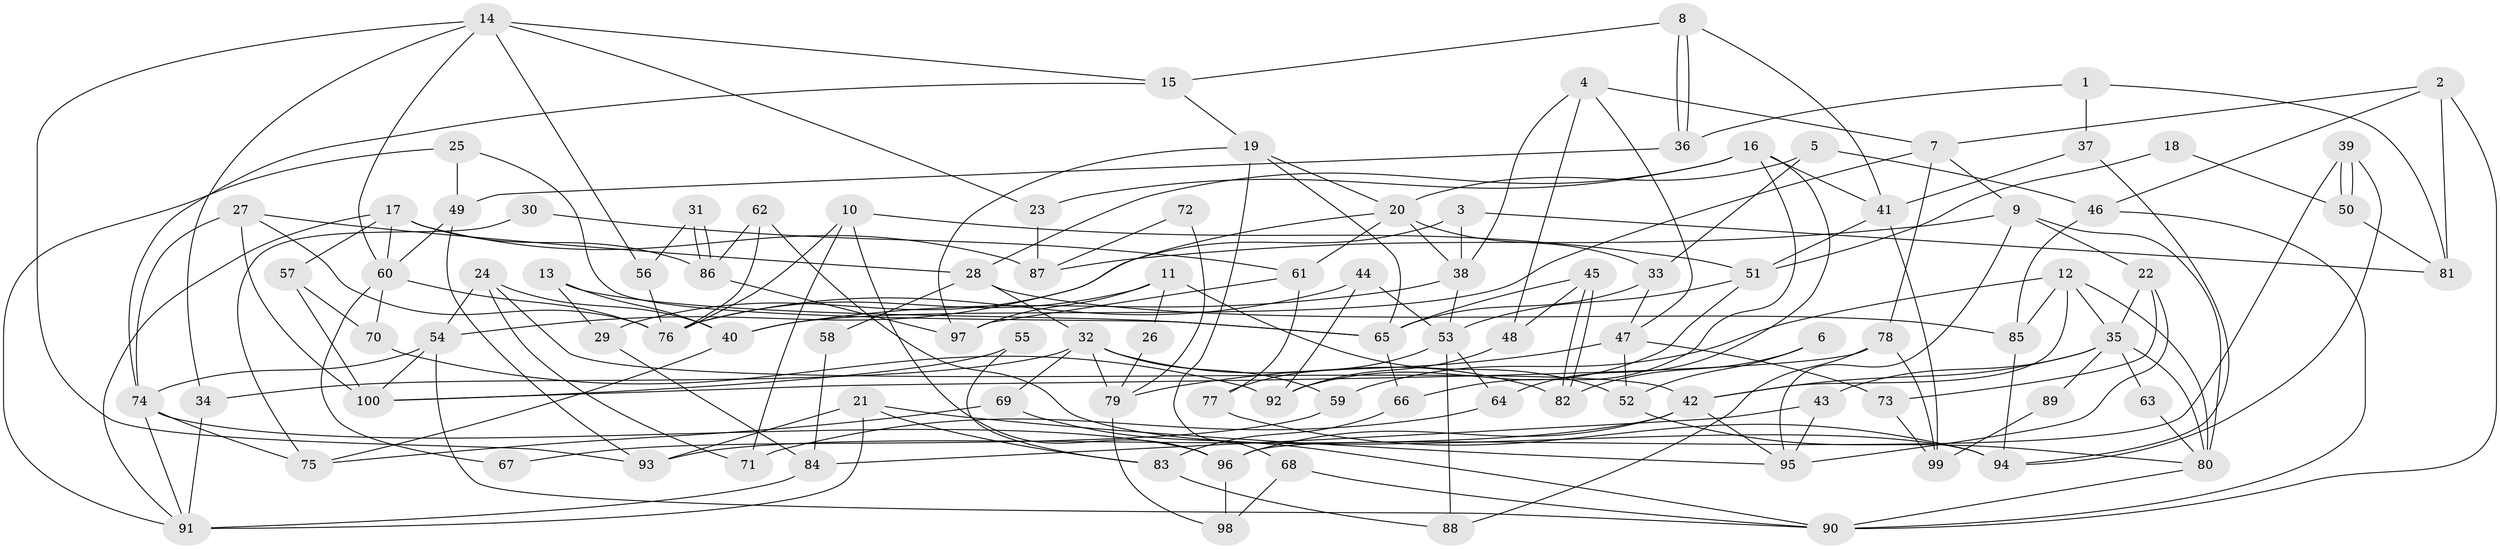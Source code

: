 // Generated by graph-tools (version 1.1) at 2025/49/03/09/25 04:49:51]
// undirected, 100 vertices, 200 edges
graph export_dot {
graph [start="1"]
  node [color=gray90,style=filled];
  1;
  2;
  3;
  4;
  5;
  6;
  7;
  8;
  9;
  10;
  11;
  12;
  13;
  14;
  15;
  16;
  17;
  18;
  19;
  20;
  21;
  22;
  23;
  24;
  25;
  26;
  27;
  28;
  29;
  30;
  31;
  32;
  33;
  34;
  35;
  36;
  37;
  38;
  39;
  40;
  41;
  42;
  43;
  44;
  45;
  46;
  47;
  48;
  49;
  50;
  51;
  52;
  53;
  54;
  55;
  56;
  57;
  58;
  59;
  60;
  61;
  62;
  63;
  64;
  65;
  66;
  67;
  68;
  69;
  70;
  71;
  72;
  73;
  74;
  75;
  76;
  77;
  78;
  79;
  80;
  81;
  82;
  83;
  84;
  85;
  86;
  87;
  88;
  89;
  90;
  91;
  92;
  93;
  94;
  95;
  96;
  97;
  98;
  99;
  100;
  1 -- 36;
  1 -- 37;
  1 -- 81;
  2 -- 90;
  2 -- 7;
  2 -- 46;
  2 -- 81;
  3 -- 81;
  3 -- 38;
  3 -- 54;
  4 -- 47;
  4 -- 38;
  4 -- 7;
  4 -- 48;
  5 -- 33;
  5 -- 20;
  5 -- 46;
  6 -- 52;
  6 -- 82;
  7 -- 78;
  7 -- 9;
  7 -- 40;
  8 -- 15;
  8 -- 36;
  8 -- 36;
  8 -- 41;
  9 -- 87;
  9 -- 22;
  9 -- 80;
  9 -- 95;
  10 -- 71;
  10 -- 76;
  10 -- 51;
  10 -- 96;
  11 -- 76;
  11 -- 52;
  11 -- 26;
  11 -- 97;
  12 -- 80;
  12 -- 42;
  12 -- 35;
  12 -- 59;
  12 -- 85;
  13 -- 65;
  13 -- 40;
  13 -- 29;
  14 -- 34;
  14 -- 60;
  14 -- 15;
  14 -- 23;
  14 -- 56;
  14 -- 93;
  15 -- 74;
  15 -- 19;
  16 -- 28;
  16 -- 41;
  16 -- 23;
  16 -- 64;
  16 -- 66;
  17 -- 86;
  17 -- 60;
  17 -- 57;
  17 -- 87;
  17 -- 91;
  18 -- 50;
  18 -- 51;
  19 -- 97;
  19 -- 20;
  19 -- 65;
  19 -- 68;
  20 -- 29;
  20 -- 33;
  20 -- 38;
  20 -- 61;
  21 -- 95;
  21 -- 93;
  21 -- 83;
  21 -- 91;
  22 -- 35;
  22 -- 73;
  22 -- 95;
  23 -- 87;
  24 -- 54;
  24 -- 42;
  24 -- 40;
  24 -- 71;
  25 -- 65;
  25 -- 91;
  25 -- 49;
  26 -- 79;
  27 -- 74;
  27 -- 76;
  27 -- 28;
  27 -- 100;
  28 -- 85;
  28 -- 32;
  28 -- 58;
  29 -- 84;
  30 -- 75;
  30 -- 61;
  31 -- 56;
  31 -- 86;
  31 -- 86;
  32 -- 69;
  32 -- 34;
  32 -- 59;
  32 -- 79;
  32 -- 82;
  33 -- 65;
  33 -- 47;
  34 -- 91;
  35 -- 42;
  35 -- 43;
  35 -- 63;
  35 -- 80;
  35 -- 89;
  36 -- 49;
  37 -- 94;
  37 -- 41;
  38 -- 40;
  38 -- 53;
  39 -- 50;
  39 -- 50;
  39 -- 96;
  39 -- 94;
  40 -- 75;
  41 -- 51;
  41 -- 99;
  42 -- 95;
  42 -- 96;
  42 -- 93;
  43 -- 95;
  43 -- 84;
  44 -- 76;
  44 -- 53;
  44 -- 92;
  45 -- 65;
  45 -- 82;
  45 -- 82;
  45 -- 48;
  46 -- 85;
  46 -- 90;
  47 -- 79;
  47 -- 52;
  47 -- 73;
  48 -- 92;
  49 -- 93;
  49 -- 60;
  50 -- 81;
  51 -- 92;
  51 -- 53;
  52 -- 80;
  53 -- 64;
  53 -- 77;
  53 -- 88;
  54 -- 90;
  54 -- 74;
  54 -- 100;
  55 -- 100;
  55 -- 83;
  56 -- 76;
  57 -- 100;
  57 -- 70;
  58 -- 84;
  59 -- 67;
  60 -- 70;
  60 -- 67;
  60 -- 76;
  61 -- 77;
  61 -- 97;
  62 -- 86;
  62 -- 94;
  62 -- 76;
  63 -- 80;
  64 -- 71;
  65 -- 66;
  66 -- 83;
  68 -- 90;
  68 -- 98;
  69 -- 90;
  69 -- 75;
  70 -- 92;
  72 -- 87;
  72 -- 79;
  73 -- 99;
  74 -- 91;
  74 -- 75;
  74 -- 96;
  77 -- 94;
  78 -- 99;
  78 -- 100;
  78 -- 88;
  79 -- 98;
  80 -- 90;
  83 -- 88;
  84 -- 91;
  85 -- 94;
  86 -- 97;
  89 -- 99;
  96 -- 98;
}
